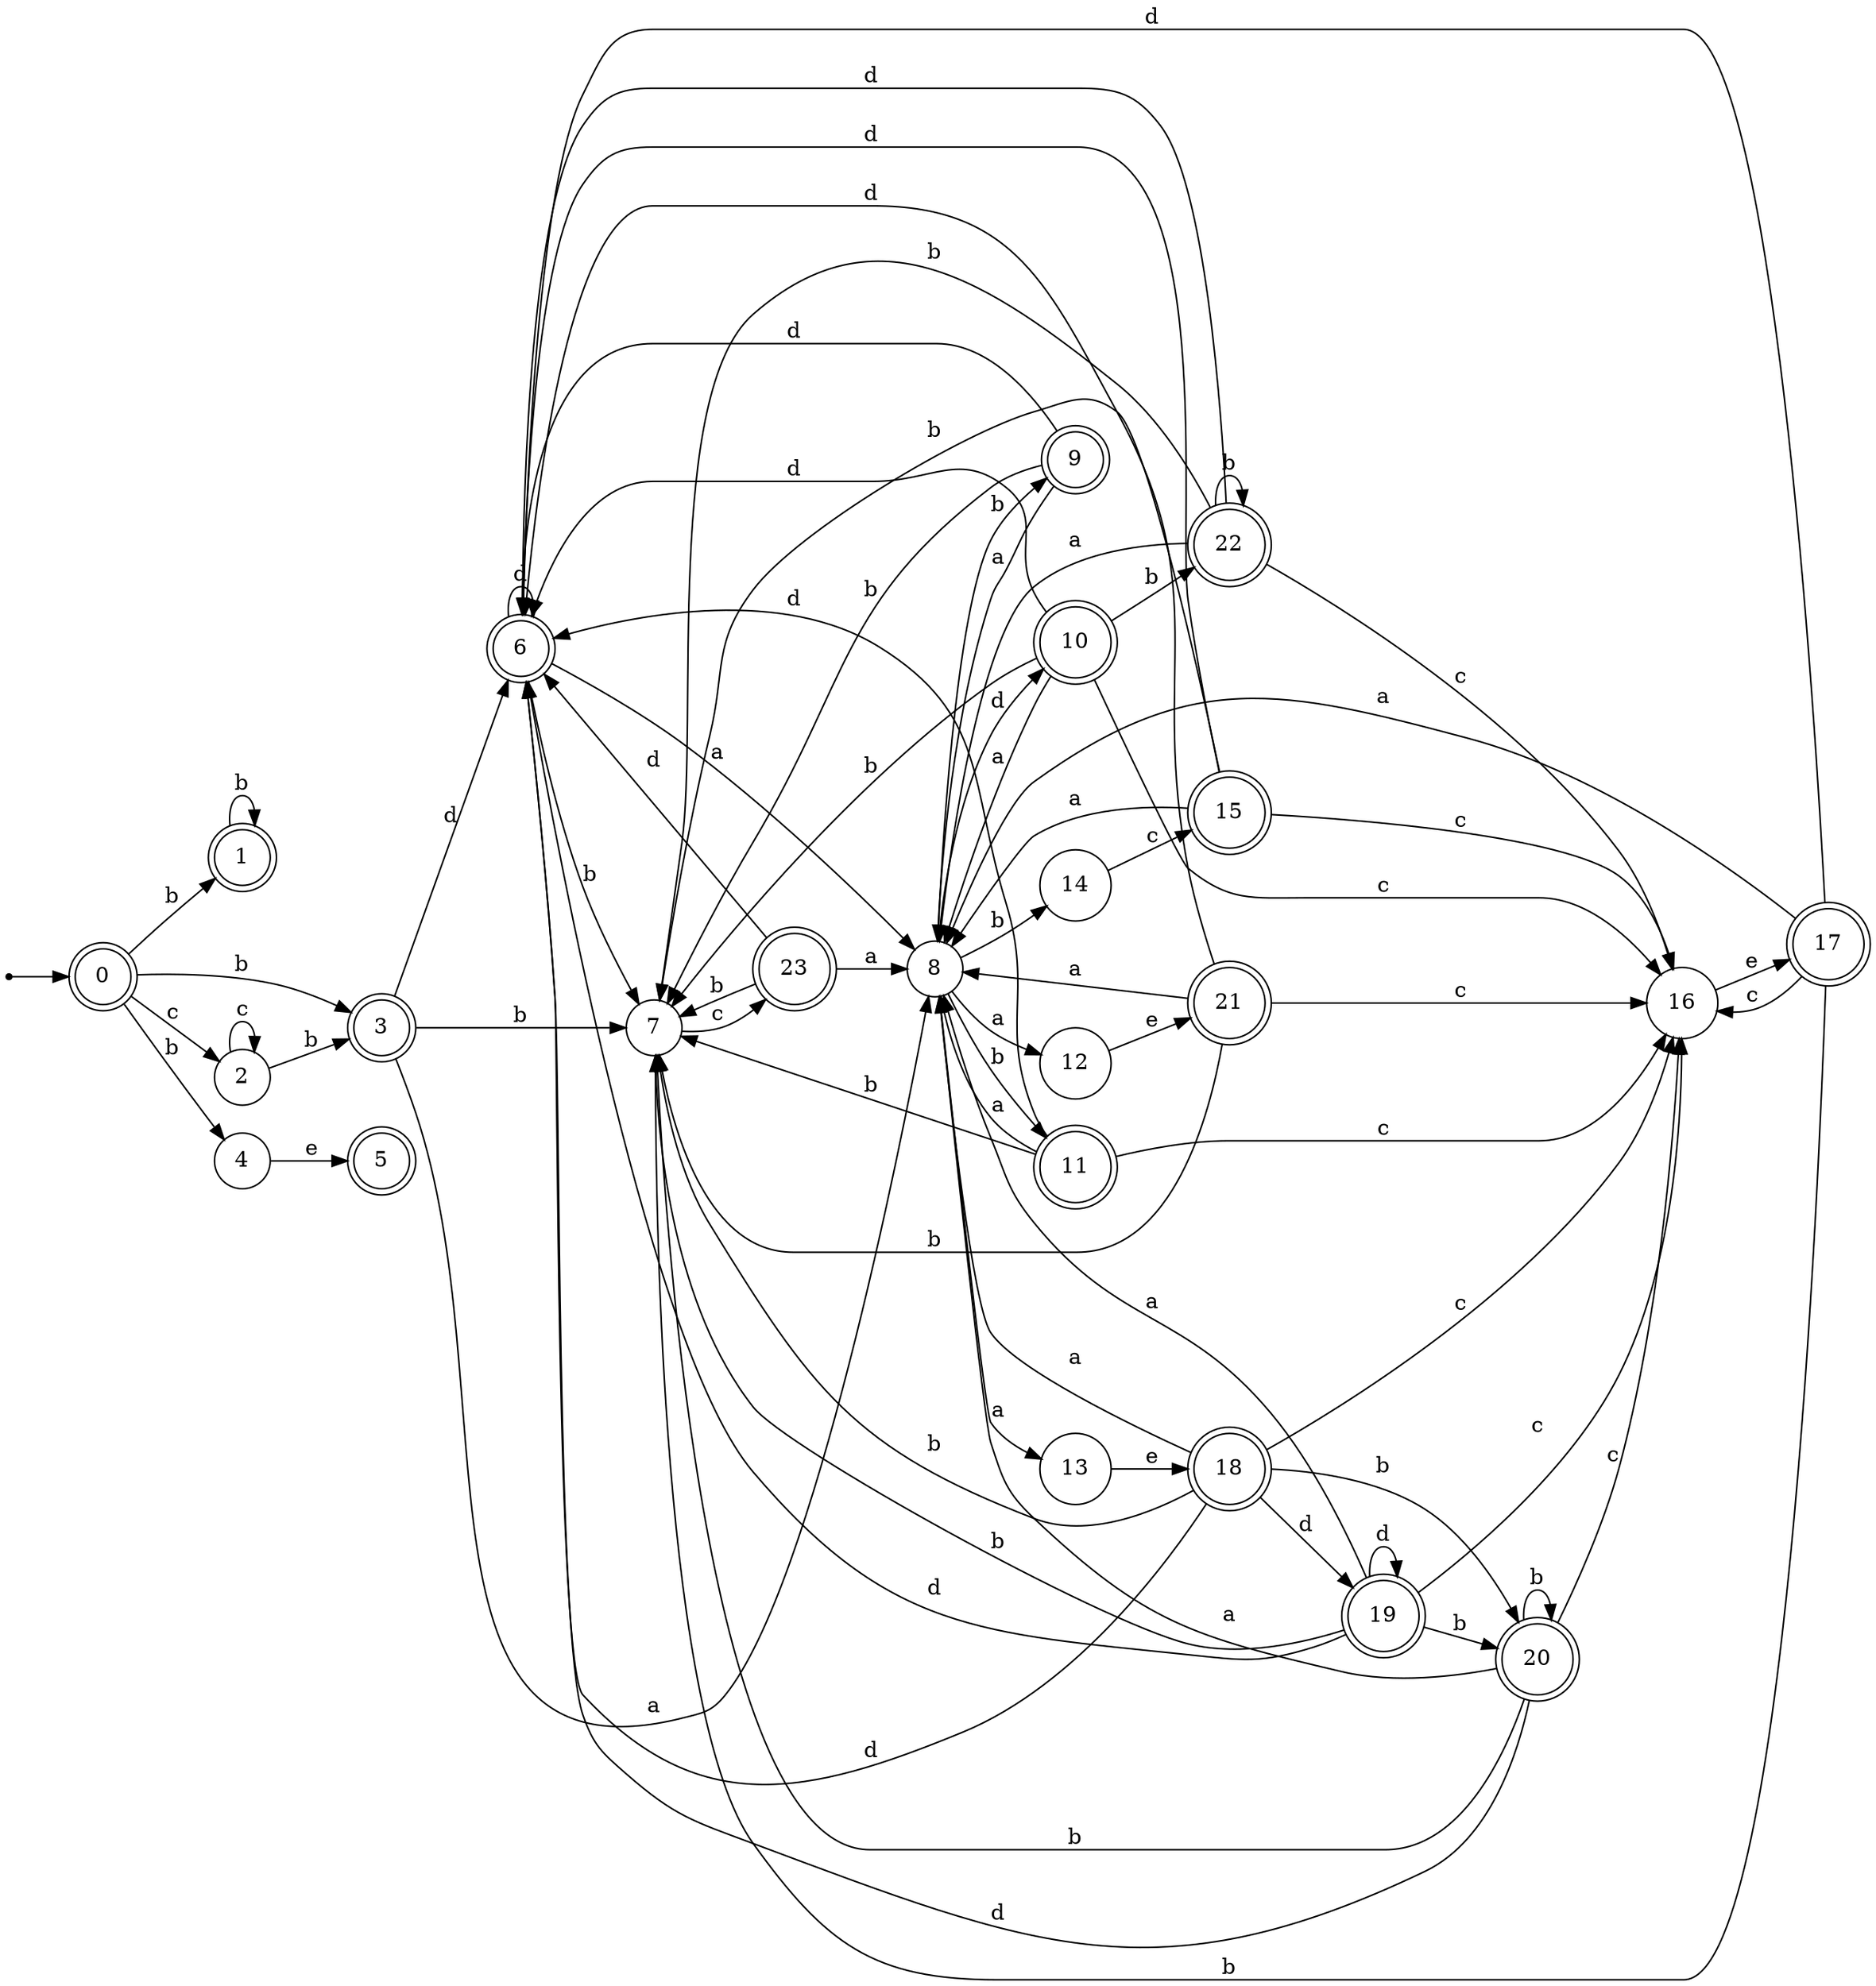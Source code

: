 digraph finite_state_machine {
rankdir=LR;
size="20,20";
node [shape = point]; "dummy0"
node [shape = doublecircle]; "0";"dummy0" -> "0";
node [shape = doublecircle]; "1";node [shape = circle]; "2";
node [shape = doublecircle]; "3";node [shape = circle]; "4";
node [shape = doublecircle]; "5";node [shape = doublecircle]; "6";node [shape = circle]; "7";
node [shape = circle]; "8";
node [shape = doublecircle]; "9";node [shape = doublecircle]; "10";node [shape = doublecircle]; "11";node [shape = circle]; "12";
node [shape = circle]; "13";
node [shape = circle]; "14";
node [shape = doublecircle]; "15";node [shape = circle]; "16";
node [shape = doublecircle]; "17";node [shape = doublecircle]; "18";node [shape = doublecircle]; "19";node [shape = doublecircle]; "20";node [shape = doublecircle]; "21";node [shape = doublecircle]; "22";node [shape = doublecircle]; "23";"0" -> "1" [label = "b"];
 "0" -> "3" [label = "b"];
 "0" -> "4" [label = "b"];
 "0" -> "2" [label = "c"];
 "4" -> "5" [label = "e"];
 "3" -> "6" [label = "d"];
 "3" -> "7" [label = "b"];
 "3" -> "8" [label = "a"];
 "8" -> "9" [label = "b"];
 "8" -> "11" [label = "b"];
 "8" -> "14" [label = "b"];
 "8" -> "10" [label = "d"];
 "8" -> "12" [label = "a"];
 "8" -> "13" [label = "a"];
 "14" -> "15" [label = "c"];
 "15" -> "16" [label = "c"];
 "15" -> "8" [label = "a"];
 "15" -> "6" [label = "d"];
 "15" -> "7" [label = "b"];
 "16" -> "17" [label = "e"];
 "17" -> "16" [label = "c"];
 "17" -> "8" [label = "a"];
 "17" -> "6" [label = "d"];
 "17" -> "7" [label = "b"];
 "13" -> "18" [label = "e"];
 "18" -> "19" [label = "d"];
 "18" -> "6" [label = "d"];
 "18" -> "20" [label = "b"];
 "18" -> "7" [label = "b"];
 "18" -> "16" [label = "c"];
 "18" -> "8" [label = "a"];
 "20" -> "20" [label = "b"];
 "20" -> "7" [label = "b"];
 "20" -> "16" [label = "c"];
 "20" -> "8" [label = "a"];
 "20" -> "6" [label = "d"];
 "19" -> "19" [label = "d"];
 "19" -> "6" [label = "d"];
 "19" -> "20" [label = "b"];
 "19" -> "7" [label = "b"];
 "19" -> "16" [label = "c"];
 "19" -> "8" [label = "a"];
 "12" -> "21" [label = "e"];
 "21" -> "16" [label = "c"];
 "21" -> "8" [label = "a"];
 "21" -> "6" [label = "d"];
 "21" -> "7" [label = "b"];
 "11" -> "16" [label = "c"];
 "11" -> "8" [label = "a"];
 "11" -> "6" [label = "d"];
 "11" -> "7" [label = "b"];
 "10" -> "22" [label = "b"];
 "10" -> "7" [label = "b"];
 "10" -> "16" [label = "c"];
 "10" -> "8" [label = "a"];
 "10" -> "6" [label = "d"];
 "22" -> "22" [label = "b"];
 "22" -> "7" [label = "b"];
 "22" -> "16" [label = "c"];
 "22" -> "8" [label = "a"];
 "22" -> "6" [label = "d"];
 "9" -> "8" [label = "a"];
 "9" -> "6" [label = "d"];
 "9" -> "7" [label = "b"];
 "7" -> "23" [label = "c"];
 "23" -> "7" [label = "b"];
 "23" -> "6" [label = "d"];
 "23" -> "8" [label = "a"];
 "6" -> "6" [label = "d"];
 "6" -> "7" [label = "b"];
 "6" -> "8" [label = "a"];
 "2" -> "2" [label = "c"];
 "2" -> "3" [label = "b"];
 "1" -> "1" [label = "b"];
 }
